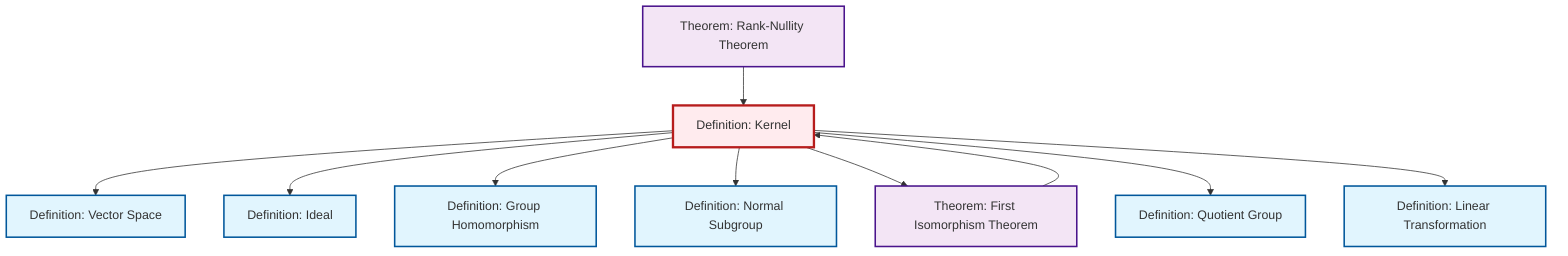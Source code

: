 graph TD
    classDef definition fill:#e1f5fe,stroke:#01579b,stroke-width:2px
    classDef theorem fill:#f3e5f5,stroke:#4a148c,stroke-width:2px
    classDef axiom fill:#fff3e0,stroke:#e65100,stroke-width:2px
    classDef example fill:#e8f5e9,stroke:#1b5e20,stroke-width:2px
    classDef current fill:#ffebee,stroke:#b71c1c,stroke-width:3px
    def-quotient-group["Definition: Quotient Group"]:::definition
    def-homomorphism["Definition: Group Homomorphism"]:::definition
    def-kernel["Definition: Kernel"]:::definition
    def-vector-space["Definition: Vector Space"]:::definition
    thm-first-isomorphism["Theorem: First Isomorphism Theorem"]:::theorem
    thm-rank-nullity["Theorem: Rank-Nullity Theorem"]:::theorem
    def-ideal["Definition: Ideal"]:::definition
    def-linear-transformation["Definition: Linear Transformation"]:::definition
    def-normal-subgroup["Definition: Normal Subgroup"]:::definition
    def-kernel --> def-vector-space
    def-kernel --> def-ideal
    def-kernel --> def-homomorphism
    def-kernel --> def-normal-subgroup
    thm-rank-nullity --> def-kernel
    thm-first-isomorphism --> def-kernel
    def-kernel --> thm-first-isomorphism
    def-kernel --> def-quotient-group
    def-kernel --> def-linear-transformation
    class def-kernel current